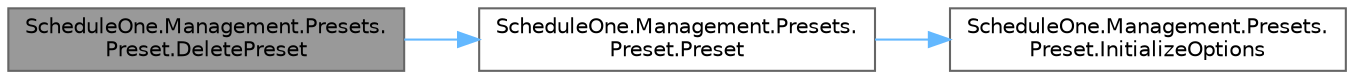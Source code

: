 digraph "ScheduleOne.Management.Presets.Preset.DeletePreset"
{
 // LATEX_PDF_SIZE
  bgcolor="transparent";
  edge [fontname=Helvetica,fontsize=10,labelfontname=Helvetica,labelfontsize=10];
  node [fontname=Helvetica,fontsize=10,shape=box,height=0.2,width=0.4];
  rankdir="LR";
  Node1 [id="Node000001",label="ScheduleOne.Management.Presets.\lPreset.DeletePreset",height=0.2,width=0.4,color="gray40", fillcolor="grey60", style="filled", fontcolor="black",tooltip=" "];
  Node1 -> Node2 [id="edge1_Node000001_Node000002",color="steelblue1",style="solid",tooltip=" "];
  Node2 [id="Node000002",label="ScheduleOne.Management.Presets.\lPreset.Preset",height=0.2,width=0.4,color="grey40", fillcolor="white", style="filled",URL="$class_schedule_one_1_1_management_1_1_presets_1_1_preset.html#ae778ecc95dc004321578f76922a6f58c",tooltip=" "];
  Node2 -> Node3 [id="edge2_Node000002_Node000003",color="steelblue1",style="solid",tooltip=" "];
  Node3 [id="Node000003",label="ScheduleOne.Management.Presets.\lPreset.InitializeOptions",height=0.2,width=0.4,color="grey40", fillcolor="white", style="filled",URL="$class_schedule_one_1_1_management_1_1_presets_1_1_preset.html#a942c9cdd1c5c7a76c4500cba4070faab",tooltip=" "];
}
